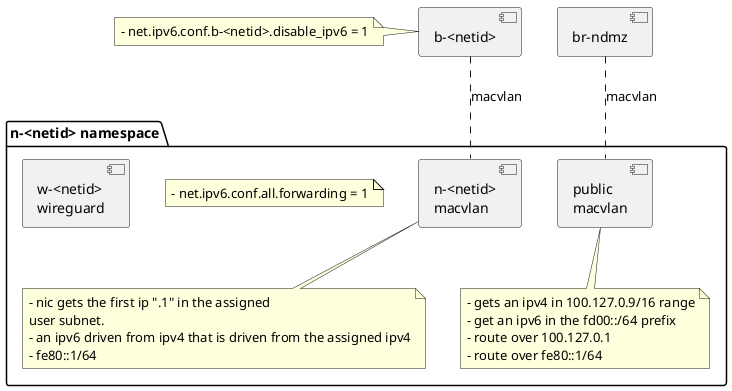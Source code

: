@startuml
component [b-<netid>] as bridge
note left of bridge
- net.ipv6.conf.b-<netid>.disable_ipv6 = 1
end note

package "n-<netid> namespace" {
    component [n-<netid>\nmacvlan] as nic
    bridge .. nic: macvlan

    note bottom of nic
    - nic gets the first ip ".1" in the assigned
    user subnet.
    - an ipv6 driven from ipv4 that is driven from the assigned ipv4
    - fe80::1/64
    end note
    component [public\nmacvlan] as public
    note bottom of public
    - gets an ipv4 in 100.127.0.9/16 range
    - get an ipv6 in the fd00::/64 prefix
    - route over 100.127.0.1
    - route over fe80::1/64
    end note
    note as G
     - net.ipv6.conf.all.forwarding = 1
    end note
    component [w-<netid>\nwireguard]
}


component [br-ndmz] as brndmz
brndmz .. public: macvlan
@enduml
